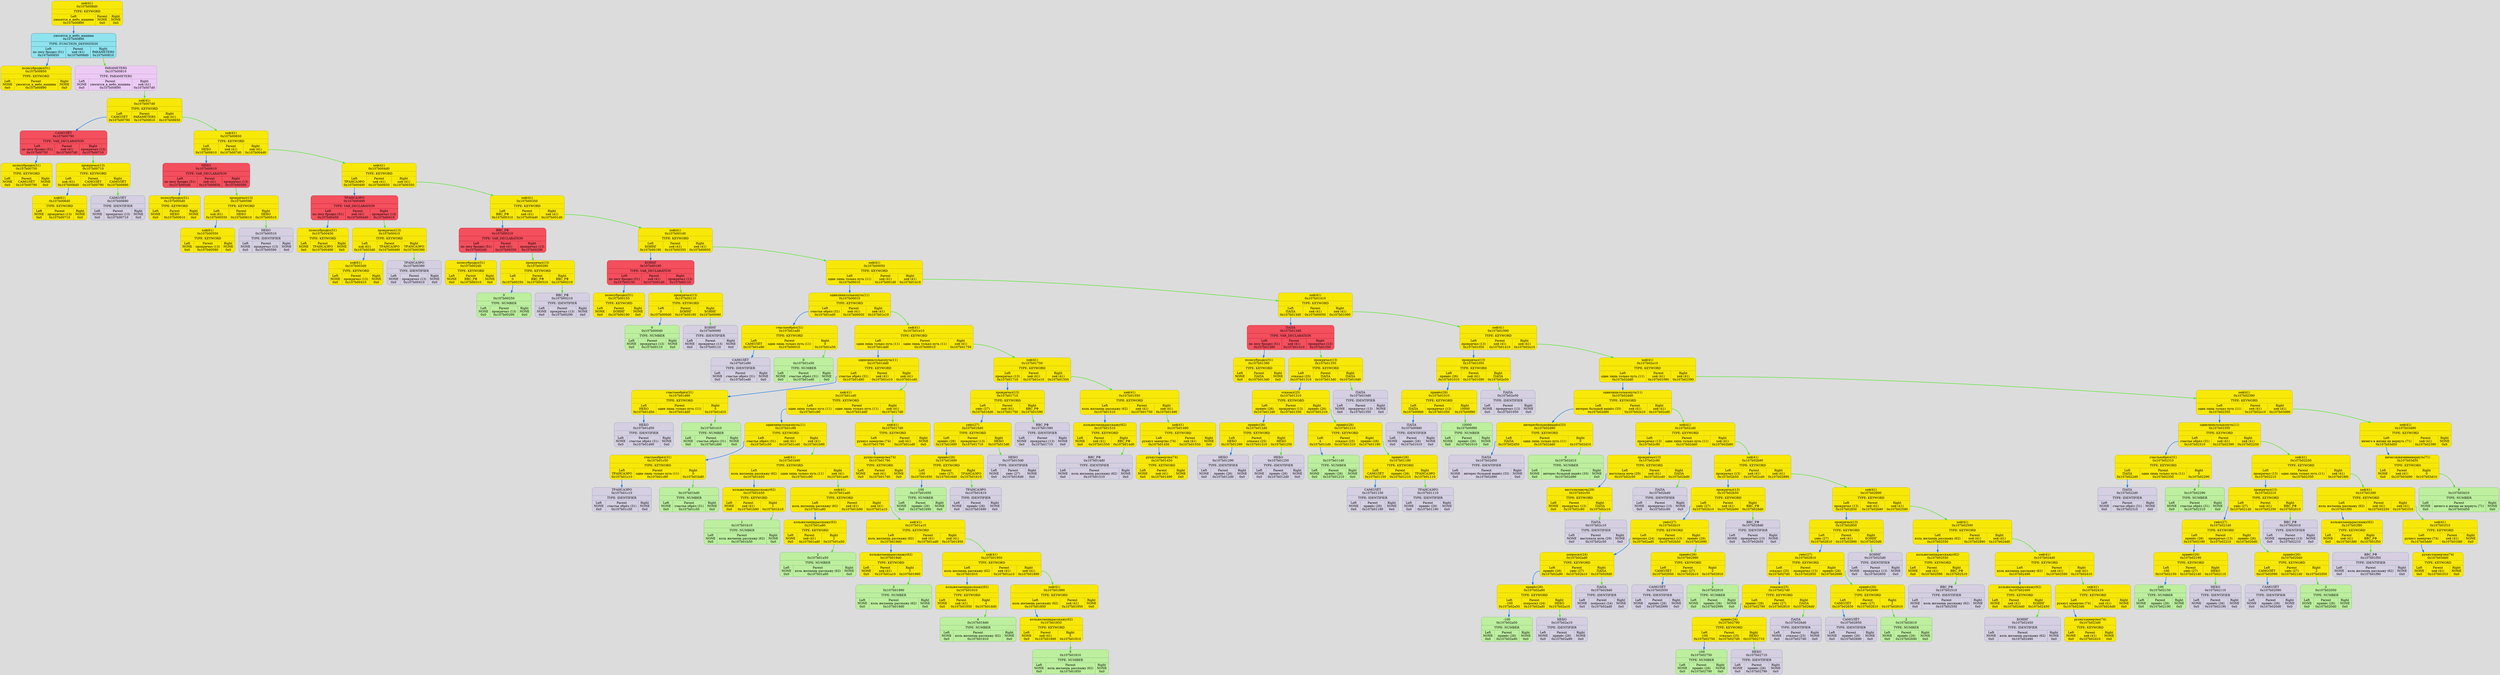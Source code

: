 digraph {
	fontname = "UbuntuMono";
	bgcolor = "#DCDCDC";

	node0x107b008d0 [ shape = Mrecord; style = filled; fillcolor = "#F8E807"; color = "#B6AA05"; fontcolor = "#000000"; label = " { хей (41)\n0x107b008d0 | TYPE: KEYWORD| { <left> Left\nуносится_в_небо_машина\n0x107b00890 | Parent\nNONE\n0x0 | <right> Right\nNONE\n0x0 } } "; ];
	node0x107b008d0:<left> -> node0x107b00890 [ style = "bold"; color = "#187AE8"; label = ""; ];
	node0x107b00890 [ shape = Mrecord; style = filled; fillcolor = "#8EE3EF"; color = "#37718E"; fontcolor = "#000000"; label = " { уносится_в_небо_машина\n0x107b00890 | TYPE: FUNCTION_DEFINITION| { <left> Left\nпо лесу бродил (51)\n0x107b00850 | Parent\nхей (41)\n0x107b008d0 | <right> Right\nPARAMETERS\n0x107b00810 } } "; ];
	node0x107b00890:<left> -> node0x107b00850 [ style = "bold"; color = "#187AE8"; label = ""; ];
	node0x107b00850 [ shape = Mrecord; style = filled; fillcolor = "#F8E807"; color = "#B6AA05"; fontcolor = "#000000"; label = " { по лесу бродил (51)\n0x107b00850 | TYPE: KEYWORD| { <left> Left\nNONE\n0x0 | Parent\nуносится_в_небо_машина\n0x107b00890 | <right> Right\nNONE\n0x0 } } "; ];
	node0x107b00810 [ shape = Mrecord; style = filled; fillcolor = "#EBCBF4"; color = "#C986C3"; fontcolor = "#000000"; label = " { PARAMETERS\n0x107b00810 | TYPE: PARAMETERS| { <left> Left\nNONE\n0x0 | Parent\nуносится_в_небо_машина\n0x107b00890 | <right> Right\nхей (41)\n0x107b007d0 } } "; ];
	node0x107b007d0 [ shape = Mrecord; style = filled; fillcolor = "#F8E807"; color = "#B6AA05"; fontcolor = "#000000"; label = " { хей (41)\n0x107b007d0 | TYPE: KEYWORD| { <left> Left\nСАМОЛЁТ\n0x107b00790 | Parent\nPARAMETERS\n0x107b00810 | <right> Right\nхей (41)\n0x107b00650 } } "; ];
	node0x107b007d0:<left> -> node0x107b00790 [ style = "bold"; color = "#187AE8"; label = ""; ];
	node0x107b00790 [ shape = Mrecord; style = filled; fillcolor = "#F34F5D"; color = "#BD132F"; fontcolor = "#000000"; label = " { САМОЛЁТ\n0x107b00790 | TYPE: VAR_DECLARATION| { <left> Left\nпо лесу бродил (51)\n0x107b00750 | Parent\nхей (41)\n0x107b007d0 | <right> Right\nпрокричал (13)\n0x107b00710 } } "; ];
	node0x107b00790:<left> -> node0x107b00750 [ style = "bold"; color = "#187AE8"; label = ""; ];
	node0x107b00750 [ shape = Mrecord; style = filled; fillcolor = "#F8E807"; color = "#B6AA05"; fontcolor = "#000000"; label = " { по лесу бродил (51)\n0x107b00750 | TYPE: KEYWORD| { <left> Left\nNONE\n0x0 | Parent\nСАМОЛЁТ\n0x107b00790 | <right> Right\nNONE\n0x0 } } "; ];
	node0x107b00710 [ shape = Mrecord; style = filled; fillcolor = "#F8E807"; color = "#B6AA05"; fontcolor = "#000000"; label = " { прокричал (13)\n0x107b00710 | TYPE: KEYWORD| { <left> Left\nхой (61)\n0x107b006d0 | Parent\nСАМОЛЁТ\n0x107b00790 | <right> Right\nСАМОЛЁТ\n0x107b00690 } } "; ];
	node0x107b00710:<left> -> node0x107b006d0 [ style = "bold"; color = "#187AE8"; label = ""; ];
	node0x107b006d0 [ shape = Mrecord; style = filled; fillcolor = "#F8E807"; color = "#B6AA05"; fontcolor = "#000000"; label = " { хой (61)\n0x107b006d0 | TYPE: KEYWORD| { <left> Left\nNONE\n0x0 | Parent\nпрокричал (13)\n0x107b00710 | <right> Right\nNONE\n0x0 } } "; ];
	node0x107b00690 [ shape = Mrecord; style = filled; fillcolor = "#D5CFE1"; color = "#8797b2"; fontcolor = "#000000"; label = " { САМОЛЁТ\n0x107b00690 | TYPE: IDENTIFIER| { <left> Left\nNONE\n0x0 | Parent\nпрокричал (13)\n0x107b00710 | <right> Right\nNONE\n0x0 } } "; ];
	node0x107b00710:<right> -> node0x107b00690 [ style = "bold"; color = "#48E818"; label = ""; ];
	node0x107b00790:<right> -> node0x107b00710 [ style = "bold"; color = "#48E818"; label = ""; ];
	node0x107b00650 [ shape = Mrecord; style = filled; fillcolor = "#F8E807"; color = "#B6AA05"; fontcolor = "#000000"; label = " { хей (41)\n0x107b00650 | TYPE: KEYWORD| { <left> Left\nНЕБО\n0x107b00610 | Parent\nхей (41)\n0x107b007d0 | <right> Right\nхей (41)\n0x107b004d0 } } "; ];
	node0x107b00650:<left> -> node0x107b00610 [ style = "bold"; color = "#187AE8"; label = ""; ];
	node0x107b00610 [ shape = Mrecord; style = filled; fillcolor = "#F34F5D"; color = "#BD132F"; fontcolor = "#000000"; label = " { НЕБО\n0x107b00610 | TYPE: VAR_DECLARATION| { <left> Left\nпо лесу бродил (51)\n0x107b005d0 | Parent\nхей (41)\n0x107b00650 | <right> Right\nпрокричал (13)\n0x107b00590 } } "; ];
	node0x107b00610:<left> -> node0x107b005d0 [ style = "bold"; color = "#187AE8"; label = ""; ];
	node0x107b005d0 [ shape = Mrecord; style = filled; fillcolor = "#F8E807"; color = "#B6AA05"; fontcolor = "#000000"; label = " { по лесу бродил (51)\n0x107b005d0 | TYPE: KEYWORD| { <left> Left\nNONE\n0x0 | Parent\nНЕБО\n0x107b00610 | <right> Right\nNONE\n0x0 } } "; ];
	node0x107b00590 [ shape = Mrecord; style = filled; fillcolor = "#F8E807"; color = "#B6AA05"; fontcolor = "#000000"; label = " { прокричал (13)\n0x107b00590 | TYPE: KEYWORD| { <left> Left\nхой (61)\n0x107b00550 | Parent\nНЕБО\n0x107b00610 | <right> Right\nНЕБО\n0x107b00510 } } "; ];
	node0x107b00590:<left> -> node0x107b00550 [ style = "bold"; color = "#187AE8"; label = ""; ];
	node0x107b00550 [ shape = Mrecord; style = filled; fillcolor = "#F8E807"; color = "#B6AA05"; fontcolor = "#000000"; label = " { хой (61)\n0x107b00550 | TYPE: KEYWORD| { <left> Left\nNONE\n0x0 | Parent\nпрокричал (13)\n0x107b00590 | <right> Right\nNONE\n0x0 } } "; ];
	node0x107b00510 [ shape = Mrecord; style = filled; fillcolor = "#D5CFE1"; color = "#8797b2"; fontcolor = "#000000"; label = " { НЕБО\n0x107b00510 | TYPE: IDENTIFIER| { <left> Left\nNONE\n0x0 | Parent\nпрокричал (13)\n0x107b00590 | <right> Right\nNONE\n0x0 } } "; ];
	node0x107b00590:<right> -> node0x107b00510 [ style = "bold"; color = "#48E818"; label = ""; ];
	node0x107b00610:<right> -> node0x107b00590 [ style = "bold"; color = "#48E818"; label = ""; ];
	node0x107b004d0 [ shape = Mrecord; style = filled; fillcolor = "#F8E807"; color = "#B6AA05"; fontcolor = "#000000"; label = " { хей (41)\n0x107b004d0 | TYPE: KEYWORD| { <left> Left\nТРАНСАЭРО\n0x107b00490 | Parent\nхей (41)\n0x107b00650 | <right> Right\nхей (41)\n0x107b00350 } } "; ];
	node0x107b004d0:<left> -> node0x107b00490 [ style = "bold"; color = "#187AE8"; label = ""; ];
	node0x107b00490 [ shape = Mrecord; style = filled; fillcolor = "#F34F5D"; color = "#BD132F"; fontcolor = "#000000"; label = " { ТРАНСАЭРО\n0x107b00490 | TYPE: VAR_DECLARATION| { <left> Left\nпо лесу бродил (51)\n0x107b00450 | Parent\nхей (41)\n0x107b004d0 | <right> Right\nпрокричал (13)\n0x107b00410 } } "; ];
	node0x107b00490:<left> -> node0x107b00450 [ style = "bold"; color = "#187AE8"; label = ""; ];
	node0x107b00450 [ shape = Mrecord; style = filled; fillcolor = "#F8E807"; color = "#B6AA05"; fontcolor = "#000000"; label = " { по лесу бродил (51)\n0x107b00450 | TYPE: KEYWORD| { <left> Left\nNONE\n0x0 | Parent\nТРАНСАЭРО\n0x107b00490 | <right> Right\nNONE\n0x0 } } "; ];
	node0x107b00410 [ shape = Mrecord; style = filled; fillcolor = "#F8E807"; color = "#B6AA05"; fontcolor = "#000000"; label = " { прокричал (13)\n0x107b00410 | TYPE: KEYWORD| { <left> Left\nхой (61)\n0x107b003d0 | Parent\nТРАНСАЭРО\n0x107b00490 | <right> Right\nТРАНСАЭРО\n0x107b00390 } } "; ];
	node0x107b00410:<left> -> node0x107b003d0 [ style = "bold"; color = "#187AE8"; label = ""; ];
	node0x107b003d0 [ shape = Mrecord; style = filled; fillcolor = "#F8E807"; color = "#B6AA05"; fontcolor = "#000000"; label = " { хой (61)\n0x107b003d0 | TYPE: KEYWORD| { <left> Left\nNONE\n0x0 | Parent\nпрокричал (13)\n0x107b00410 | <right> Right\nNONE\n0x0 } } "; ];
	node0x107b00390 [ shape = Mrecord; style = filled; fillcolor = "#D5CFE1"; color = "#8797b2"; fontcolor = "#000000"; label = " { ТРАНСАЭРО\n0x107b00390 | TYPE: IDENTIFIER| { <left> Left\nNONE\n0x0 | Parent\nпрокричал (13)\n0x107b00410 | <right> Right\nNONE\n0x0 } } "; ];
	node0x107b00410:<right> -> node0x107b00390 [ style = "bold"; color = "#48E818"; label = ""; ];
	node0x107b00490:<right> -> node0x107b00410 [ style = "bold"; color = "#48E818"; label = ""; ];
	node0x107b00350 [ shape = Mrecord; style = filled; fillcolor = "#F8E807"; color = "#B6AA05"; fontcolor = "#000000"; label = " { хей (41)\n0x107b00350 | TYPE: KEYWORD| { <left> Left\nВВС_РФ\n0x107b00310 | Parent\nхей (41)\n0x107b004d0 | <right> Right\nхей (41)\n0x107b001d0 } } "; ];
	node0x107b00350:<left> -> node0x107b00310 [ style = "bold"; color = "#187AE8"; label = ""; ];
	node0x107b00310 [ shape = Mrecord; style = filled; fillcolor = "#F34F5D"; color = "#BD132F"; fontcolor = "#000000"; label = " { ВВС_РФ\n0x107b00310 | TYPE: VAR_DECLARATION| { <left> Left\nпо лесу бродил (51)\n0x107b002d0 | Parent\nхей (41)\n0x107b00350 | <right> Right\nпрокричал (13)\n0x107b00290 } } "; ];
	node0x107b00310:<left> -> node0x107b002d0 [ style = "bold"; color = "#187AE8"; label = ""; ];
	node0x107b002d0 [ shape = Mrecord; style = filled; fillcolor = "#F8E807"; color = "#B6AA05"; fontcolor = "#000000"; label = " { по лесу бродил (51)\n0x107b002d0 | TYPE: KEYWORD| { <left> Left\nNONE\n0x0 | Parent\nВВС_РФ\n0x107b00310 | <right> Right\nNONE\n0x0 } } "; ];
	node0x107b00290 [ shape = Mrecord; style = filled; fillcolor = "#F8E807"; color = "#B6AA05"; fontcolor = "#000000"; label = " { прокричал (13)\n0x107b00290 | TYPE: KEYWORD| { <left> Left\n0\n0x107b00250 | Parent\nВВС_РФ\n0x107b00310 | <right> Right\nВВС_РФ\n0x107b00210 } } "; ];
	node0x107b00290:<left> -> node0x107b00250 [ style = "bold"; color = "#187AE8"; label = ""; ];
	node0x107b00250 [ shape = Mrecord; style = filled; fillcolor = "#BDEF9E"; color = "#74AF80"; fontcolor = "#000000"; label = " { 0\n0x107b00250 | TYPE: NUMBER| { <left> Left\nNONE\n0x0 | Parent\nпрокричал (13)\n0x107b00290 | <right> Right\nNONE\n0x0 } } "; ];
	node0x107b00210 [ shape = Mrecord; style = filled; fillcolor = "#D5CFE1"; color = "#8797b2"; fontcolor = "#000000"; label = " { ВВС_РФ\n0x107b00210 | TYPE: IDENTIFIER| { <left> Left\nNONE\n0x0 | Parent\nпрокричал (13)\n0x107b00290 | <right> Right\nNONE\n0x0 } } "; ];
	node0x107b00290:<right> -> node0x107b00210 [ style = "bold"; color = "#48E818"; label = ""; ];
	node0x107b00310:<right> -> node0x107b00290 [ style = "bold"; color = "#48E818"; label = ""; ];
	node0x107b001d0 [ shape = Mrecord; style = filled; fillcolor = "#F8E807"; color = "#B6AA05"; fontcolor = "#000000"; label = " { хей (41)\n0x107b001d0 | TYPE: KEYWORD| { <left> Left\nБОИНГ\n0x107b00190 | Parent\nхей (41)\n0x107b00350 | <right> Right\nхей (41)\n0x107b00050 } } "; ];
	node0x107b001d0:<left> -> node0x107b00190 [ style = "bold"; color = "#187AE8"; label = ""; ];
	node0x107b00190 [ shape = Mrecord; style = filled; fillcolor = "#F34F5D"; color = "#BD132F"; fontcolor = "#000000"; label = " { БОИНГ\n0x107b00190 | TYPE: VAR_DECLARATION| { <left> Left\nпо лесу бродил (51)\n0x107b00150 | Parent\nхей (41)\n0x107b001d0 | <right> Right\nпрокричал (13)\n0x107b00110 } } "; ];
	node0x107b00190:<left> -> node0x107b00150 [ style = "bold"; color = "#187AE8"; label = ""; ];
	node0x107b00150 [ shape = Mrecord; style = filled; fillcolor = "#F8E807"; color = "#B6AA05"; fontcolor = "#000000"; label = " { по лесу бродил (51)\n0x107b00150 | TYPE: KEYWORD| { <left> Left\nNONE\n0x0 | Parent\nБОИНГ\n0x107b00190 | <right> Right\nNONE\n0x0 } } "; ];
	node0x107b00110 [ shape = Mrecord; style = filled; fillcolor = "#F8E807"; color = "#B6AA05"; fontcolor = "#000000"; label = " { прокричал (13)\n0x107b00110 | TYPE: KEYWORD| { <left> Left\n0\n0x107b000d0 | Parent\nБОИНГ\n0x107b00190 | <right> Right\nБОИНГ\n0x107b00090 } } "; ];
	node0x107b00110:<left> -> node0x107b000d0 [ style = "bold"; color = "#187AE8"; label = ""; ];
	node0x107b000d0 [ shape = Mrecord; style = filled; fillcolor = "#BDEF9E"; color = "#74AF80"; fontcolor = "#000000"; label = " { 0\n0x107b000d0 | TYPE: NUMBER| { <left> Left\nNONE\n0x0 | Parent\nпрокричал (13)\n0x107b00110 | <right> Right\nNONE\n0x0 } } "; ];
	node0x107b00090 [ shape = Mrecord; style = filled; fillcolor = "#D5CFE1"; color = "#8797b2"; fontcolor = "#000000"; label = " { БОИНГ\n0x107b00090 | TYPE: IDENTIFIER| { <left> Left\nNONE\n0x0 | Parent\nпрокричал (13)\n0x107b00110 | <right> Right\nNONE\n0x0 } } "; ];
	node0x107b00110:<right> -> node0x107b00090 [ style = "bold"; color = "#48E818"; label = ""; ];
	node0x107b00190:<right> -> node0x107b00110 [ style = "bold"; color = "#48E818"; label = ""; ];
	node0x107b00050 [ shape = Mrecord; style = filled; fillcolor = "#F8E807"; color = "#B6AA05"; fontcolor = "#000000"; label = " { хей (41)\n0x107b00050 | TYPE: KEYWORD| { <left> Left\nодин лишь только путь (11)\n0x107b00010 | Parent\nхей (41)\n0x107b001d0 | <right> Right\nхей (41)\n0x107b01410 } } "; ];
	node0x107b00050:<left> -> node0x107b00010 [ style = "bold"; color = "#187AE8"; label = ""; ];
	node0x107b00010 [ shape = Mrecord; style = filled; fillcolor = "#F8E807"; color = "#B6AA05"; fontcolor = "#000000"; label = " { один лишь только путь (11)\n0x107b00010 | TYPE: KEYWORD| { <left> Left\nсчастье обрёл (31)\n0x107b01ed0 | Parent\nхей (41)\n0x107b00050 | <right> Right\nхей (41)\n0x107b01e10 } } "; ];
	node0x107b00010:<left> -> node0x107b01ed0 [ style = "bold"; color = "#187AE8"; label = ""; ];
	node0x107b01ed0 [ shape = Mrecord; style = filled; fillcolor = "#F8E807"; color = "#B6AA05"; fontcolor = "#000000"; label = " { счастье обрёл (31)\n0x107b01ed0 | TYPE: KEYWORD| { <left> Left\nСАМОЛЁТ\n0x107b01e90 | Parent\nодин лишь только путь (11)\n0x107b00010 | <right> Right\n0\n0x107b01e50 } } "; ];
	node0x107b01ed0:<left> -> node0x107b01e90 [ style = "bold"; color = "#187AE8"; label = ""; ];
	node0x107b01e90 [ shape = Mrecord; style = filled; fillcolor = "#D5CFE1"; color = "#8797b2"; fontcolor = "#000000"; label = " { САМОЛЁТ\n0x107b01e90 | TYPE: IDENTIFIER| { <left> Left\nNONE\n0x0 | Parent\nсчастье обрёл (31)\n0x107b01ed0 | <right> Right\nNONE\n0x0 } } "; ];
	node0x107b01e50 [ shape = Mrecord; style = filled; fillcolor = "#BDEF9E"; color = "#74AF80"; fontcolor = "#000000"; label = " { 0\n0x107b01e50 | TYPE: NUMBER| { <left> Left\nNONE\n0x0 | Parent\nсчастье обрёл (31)\n0x107b01ed0 | <right> Right\nNONE\n0x0 } } "; ];
	node0x107b01ed0:<right> -> node0x107b01e50 [ style = "bold"; color = "#48E818"; label = ""; ];
	node0x107b01e10 [ shape = Mrecord; style = filled; fillcolor = "#F8E807"; color = "#B6AA05"; fontcolor = "#000000"; label = " { хей (41)\n0x107b01e10 | TYPE: KEYWORD| { <left> Left\nодин лишь только путь (11)\n0x107b01dd0 | Parent\nодин лишь только путь (11)\n0x107b00010 | <right> Right\nхей (41)\n0x107b01750 } } "; ];
	node0x107b01e10:<left> -> node0x107b01dd0 [ style = "bold"; color = "#187AE8"; label = ""; ];
	node0x107b01dd0 [ shape = Mrecord; style = filled; fillcolor = "#F8E807"; color = "#B6AA05"; fontcolor = "#000000"; label = " { один лишь только путь (11)\n0x107b01dd0 | TYPE: KEYWORD| { <left> Left\nсчастье обрёл (31)\n0x107b01d90 | Parent\nхей (41)\n0x107b01e10 | <right> Right\nхей (41)\n0x107b01cd0 } } "; ];
	node0x107b01dd0:<left> -> node0x107b01d90 [ style = "bold"; color = "#187AE8"; label = ""; ];
	node0x107b01d90 [ shape = Mrecord; style = filled; fillcolor = "#F8E807"; color = "#B6AA05"; fontcolor = "#000000"; label = " { счастье обрёл (31)\n0x107b01d90 | TYPE: KEYWORD| { <left> Left\nНЕБО\n0x107b01d50 | Parent\nодин лишь только путь (11)\n0x107b01dd0 | <right> Right\n0\n0x107b01d10 } } "; ];
	node0x107b01d90:<left> -> node0x107b01d50 [ style = "bold"; color = "#187AE8"; label = ""; ];
	node0x107b01d50 [ shape = Mrecord; style = filled; fillcolor = "#D5CFE1"; color = "#8797b2"; fontcolor = "#000000"; label = " { НЕБО\n0x107b01d50 | TYPE: IDENTIFIER| { <left> Left\nNONE\n0x0 | Parent\nсчастье обрёл (31)\n0x107b01d90 | <right> Right\nNONE\n0x0 } } "; ];
	node0x107b01d10 [ shape = Mrecord; style = filled; fillcolor = "#BDEF9E"; color = "#74AF80"; fontcolor = "#000000"; label = " { 0\n0x107b01d10 | TYPE: NUMBER| { <left> Left\nNONE\n0x0 | Parent\nсчастье обрёл (31)\n0x107b01d90 | <right> Right\nNONE\n0x0 } } "; ];
	node0x107b01d90:<right> -> node0x107b01d10 [ style = "bold"; color = "#48E818"; label = ""; ];
	node0x107b01cd0 [ shape = Mrecord; style = filled; fillcolor = "#F8E807"; color = "#B6AA05"; fontcolor = "#000000"; label = " { хей (41)\n0x107b01cd0 | TYPE: KEYWORD| { <left> Left\nодин лишь только путь (11)\n0x107b01c90 | Parent\nодин лишь только путь (11)\n0x107b01dd0 | <right> Right\nхей (41)\n0x107b017d0 } } "; ];
	node0x107b01cd0:<left> -> node0x107b01c90 [ style = "bold"; color = "#187AE8"; label = ""; ];
	node0x107b01c90 [ shape = Mrecord; style = filled; fillcolor = "#F8E807"; color = "#B6AA05"; fontcolor = "#000000"; label = " { один лишь только путь (11)\n0x107b01c90 | TYPE: KEYWORD| { <left> Left\nсчастье обрёл (31)\n0x107b01c50 | Parent\nхей (41)\n0x107b01cd0 | <right> Right\nхей (41)\n0x107b01b90 } } "; ];
	node0x107b01c90:<left> -> node0x107b01c50 [ style = "bold"; color = "#187AE8"; label = ""; ];
	node0x107b01c50 [ shape = Mrecord; style = filled; fillcolor = "#F8E807"; color = "#B6AA05"; fontcolor = "#000000"; label = " { счастье обрёл (31)\n0x107b01c50 | TYPE: KEYWORD| { <left> Left\nТРАНСАЭРО\n0x107b01c10 | Parent\nодин лишь только путь (11)\n0x107b01c90 | <right> Right\n0\n0x107b01bd0 } } "; ];
	node0x107b01c50:<left> -> node0x107b01c10 [ style = "bold"; color = "#187AE8"; label = ""; ];
	node0x107b01c10 [ shape = Mrecord; style = filled; fillcolor = "#D5CFE1"; color = "#8797b2"; fontcolor = "#000000"; label = " { ТРАНСАЭРО\n0x107b01c10 | TYPE: IDENTIFIER| { <left> Left\nNONE\n0x0 | Parent\nсчастье обрёл (31)\n0x107b01c50 | <right> Right\nNONE\n0x0 } } "; ];
	node0x107b01bd0 [ shape = Mrecord; style = filled; fillcolor = "#BDEF9E"; color = "#74AF80"; fontcolor = "#000000"; label = " { 0\n0x107b01bd0 | TYPE: NUMBER| { <left> Left\nNONE\n0x0 | Parent\nсчастье обрёл (31)\n0x107b01c50 | <right> Right\nNONE\n0x0 } } "; ];
	node0x107b01c50:<right> -> node0x107b01bd0 [ style = "bold"; color = "#48E818"; label = ""; ];
	node0x107b01b90 [ shape = Mrecord; style = filled; fillcolor = "#F8E807"; color = "#B6AA05"; fontcolor = "#000000"; label = " { хей (41)\n0x107b01b90 | TYPE: KEYWORD| { <left> Left\nколь желаешь расскажу (62)\n0x107b01b50 | Parent\nодин лишь только путь (11)\n0x107b01c90 | <right> Right\nхей (41)\n0x107b01ad0 } } "; ];
	node0x107b01b90:<left> -> node0x107b01b50 [ style = "bold"; color = "#187AE8"; label = ""; ];
	node0x107b01b50 [ shape = Mrecord; style = filled; fillcolor = "#F8E807"; color = "#B6AA05"; fontcolor = "#000000"; label = " { коль желаешь расскажу (62)\n0x107b01b50 | TYPE: KEYWORD| { <left> Left\nNONE\n0x0 | Parent\nхей (41)\n0x107b01b90 | <right> Right\n1\n0x107b01b10 } } "; ];
	node0x107b01b10 [ shape = Mrecord; style = filled; fillcolor = "#BDEF9E"; color = "#74AF80"; fontcolor = "#000000"; label = " { 1\n0x107b01b10 | TYPE: NUMBER| { <left> Left\nNONE\n0x0 | Parent\nколь желаешь расскажу (62)\n0x107b01b50 | <right> Right\nNONE\n0x0 } } "; ];
	node0x107b01b50:<right> -> node0x107b01b10 [ style = "bold"; color = "#48E818"; label = ""; ];
	node0x107b01ad0 [ shape = Mrecord; style = filled; fillcolor = "#F8E807"; color = "#B6AA05"; fontcolor = "#000000"; label = " { хей (41)\n0x107b01ad0 | TYPE: KEYWORD| { <left> Left\nколь желаешь расскажу (62)\n0x107b01a90 | Parent\nхей (41)\n0x107b01b90 | <right> Right\nхей (41)\n0x107b01a10 } } "; ];
	node0x107b01ad0:<left> -> node0x107b01a90 [ style = "bold"; color = "#187AE8"; label = ""; ];
	node0x107b01a90 [ shape = Mrecord; style = filled; fillcolor = "#F8E807"; color = "#B6AA05"; fontcolor = "#000000"; label = " { коль желаешь расскажу (62)\n0x107b01a90 | TYPE: KEYWORD| { <left> Left\nNONE\n0x0 | Parent\nхей (41)\n0x107b01ad0 | <right> Right\n2\n0x107b01a50 } } "; ];
	node0x107b01a50 [ shape = Mrecord; style = filled; fillcolor = "#BDEF9E"; color = "#74AF80"; fontcolor = "#000000"; label = " { 2\n0x107b01a50 | TYPE: NUMBER| { <left> Left\nNONE\n0x0 | Parent\nколь желаешь расскажу (62)\n0x107b01a90 | <right> Right\nNONE\n0x0 } } "; ];
	node0x107b01a90:<right> -> node0x107b01a50 [ style = "bold"; color = "#48E818"; label = ""; ];
	node0x107b01a10 [ shape = Mrecord; style = filled; fillcolor = "#F8E807"; color = "#B6AA05"; fontcolor = "#000000"; label = " { хей (41)\n0x107b01a10 | TYPE: KEYWORD| { <left> Left\nколь желаешь расскажу (62)\n0x107b019d0 | Parent\nхей (41)\n0x107b01ad0 | <right> Right\nхей (41)\n0x107b01950 } } "; ];
	node0x107b01a10:<left> -> node0x107b019d0 [ style = "bold"; color = "#187AE8"; label = ""; ];
	node0x107b019d0 [ shape = Mrecord; style = filled; fillcolor = "#F8E807"; color = "#B6AA05"; fontcolor = "#000000"; label = " { коль желаешь расскажу (62)\n0x107b019d0 | TYPE: KEYWORD| { <left> Left\nNONE\n0x0 | Parent\nхей (41)\n0x107b01a10 | <right> Right\n3\n0x107b01990 } } "; ];
	node0x107b01990 [ shape = Mrecord; style = filled; fillcolor = "#BDEF9E"; color = "#74AF80"; fontcolor = "#000000"; label = " { 3\n0x107b01990 | TYPE: NUMBER| { <left> Left\nNONE\n0x0 | Parent\nколь желаешь расскажу (62)\n0x107b019d0 | <right> Right\nNONE\n0x0 } } "; ];
	node0x107b019d0:<right> -> node0x107b01990 [ style = "bold"; color = "#48E818"; label = ""; ];
	node0x107b01950 [ shape = Mrecord; style = filled; fillcolor = "#F8E807"; color = "#B6AA05"; fontcolor = "#000000"; label = " { хей (41)\n0x107b01950 | TYPE: KEYWORD| { <left> Left\nколь желаешь расскажу (62)\n0x107b01910 | Parent\nхей (41)\n0x107b01a10 | <right> Right\nхей (41)\n0x107b01890 } } "; ];
	node0x107b01950:<left> -> node0x107b01910 [ style = "bold"; color = "#187AE8"; label = ""; ];
	node0x107b01910 [ shape = Mrecord; style = filled; fillcolor = "#F8E807"; color = "#B6AA05"; fontcolor = "#000000"; label = " { коль желаешь расскажу (62)\n0x107b01910 | TYPE: KEYWORD| { <left> Left\nNONE\n0x0 | Parent\nхей (41)\n0x107b01950 | <right> Right\n4\n0x107b018d0 } } "; ];
	node0x107b018d0 [ shape = Mrecord; style = filled; fillcolor = "#BDEF9E"; color = "#74AF80"; fontcolor = "#000000"; label = " { 4\n0x107b018d0 | TYPE: NUMBER| { <left> Left\nNONE\n0x0 | Parent\nколь желаешь расскажу (62)\n0x107b01910 | <right> Right\nNONE\n0x0 } } "; ];
	node0x107b01910:<right> -> node0x107b018d0 [ style = "bold"; color = "#48E818"; label = ""; ];
	node0x107b01890 [ shape = Mrecord; style = filled; fillcolor = "#F8E807"; color = "#B6AA05"; fontcolor = "#000000"; label = " { хей (41)\n0x107b01890 | TYPE: KEYWORD| { <left> Left\nколь желаешь расскажу (62)\n0x107b01850 | Parent\nхей (41)\n0x107b01950 | <right> Right\nNONE\n0x0 } } "; ];
	node0x107b01890:<left> -> node0x107b01850 [ style = "bold"; color = "#187AE8"; label = ""; ];
	node0x107b01850 [ shape = Mrecord; style = filled; fillcolor = "#F8E807"; color = "#B6AA05"; fontcolor = "#000000"; label = " { коль желаешь расскажу (62)\n0x107b01850 | TYPE: KEYWORD| { <left> Left\nNONE\n0x0 | Parent\nхей (41)\n0x107b01890 | <right> Right\n5\n0x107b01810 } } "; ];
	node0x107b01810 [ shape = Mrecord; style = filled; fillcolor = "#BDEF9E"; color = "#74AF80"; fontcolor = "#000000"; label = " { 5\n0x107b01810 | TYPE: NUMBER| { <left> Left\nNONE\n0x0 | Parent\nколь желаешь расскажу (62)\n0x107b01850 | <right> Right\nNONE\n0x0 } } "; ];
	node0x107b01850:<right> -> node0x107b01810 [ style = "bold"; color = "#48E818"; label = ""; ];
	node0x107b01950:<right> -> node0x107b01890 [ style = "bold"; color = "#48E818"; label = ""; ];
	node0x107b01a10:<right> -> node0x107b01950 [ style = "bold"; color = "#48E818"; label = ""; ];
	node0x107b01ad0:<right> -> node0x107b01a10 [ style = "bold"; color = "#48E818"; label = ""; ];
	node0x107b01b90:<right> -> node0x107b01ad0 [ style = "bold"; color = "#48E818"; label = ""; ];
	node0x107b01c90:<right> -> node0x107b01b90 [ style = "bold"; color = "#48E818"; label = ""; ];
	node0x107b017d0 [ shape = Mrecord; style = filled; fillcolor = "#F8E807"; color = "#B6AA05"; fontcolor = "#000000"; label = " { хей (41)\n0x107b017d0 | TYPE: KEYWORD| { <left> Left\nрухнул замертво (74)\n0x107b01790 | Parent\nхей (41)\n0x107b01cd0 | <right> Right\nNONE\n0x0 } } "; ];
	node0x107b017d0:<left> -> node0x107b01790 [ style = "bold"; color = "#187AE8"; label = ""; ];
	node0x107b01790 [ shape = Mrecord; style = filled; fillcolor = "#F8E807"; color = "#B6AA05"; fontcolor = "#000000"; label = " { рухнул замертво (74)\n0x107b01790 | TYPE: KEYWORD| { <left> Left\nNONE\n0x0 | Parent\nхей (41)\n0x107b017d0 | <right> Right\nNONE\n0x0 } } "; ];
	node0x107b01cd0:<right> -> node0x107b017d0 [ style = "bold"; color = "#48E818"; label = ""; ];
	node0x107b01dd0:<right> -> node0x107b01cd0 [ style = "bold"; color = "#48E818"; label = ""; ];
	node0x107b01750 [ shape = Mrecord; style = filled; fillcolor = "#F8E807"; color = "#B6AA05"; fontcolor = "#000000"; label = " { хей (41)\n0x107b01750 | TYPE: KEYWORD| { <left> Left\nпрокричал (13)\n0x107b01710 | Parent\nхей (41)\n0x107b01e10 | <right> Right\nхей (41)\n0x107b01550 } } "; ];
	node0x107b01750:<left> -> node0x107b01710 [ style = "bold"; color = "#187AE8"; label = ""; ];
	node0x107b01710 [ shape = Mrecord; style = filled; fillcolor = "#F8E807"; color = "#B6AA05"; fontcolor = "#000000"; label = " { прокричал (13)\n0x107b01710 | TYPE: KEYWORD| { <left> Left\nунёс (27)\n0x107b016d0 | Parent\nхей (41)\n0x107b01750 | <right> Right\nВВС_РФ\n0x107b01590 } } "; ];
	node0x107b01710:<left> -> node0x107b016d0 [ style = "bold"; color = "#187AE8"; label = ""; ];
	node0x107b016d0 [ shape = Mrecord; style = filled; fillcolor = "#F8E807"; color = "#B6AA05"; fontcolor = "#000000"; label = " { унёс (27)\n0x107b016d0 | TYPE: KEYWORD| { <left> Left\nпринёс (26)\n0x107b01690 | Parent\nпрокричал (13)\n0x107b01710 | <right> Right\nНЕБО\n0x107b015d0 } } "; ];
	node0x107b016d0:<left> -> node0x107b01690 [ style = "bold"; color = "#187AE8"; label = ""; ];
	node0x107b01690 [ shape = Mrecord; style = filled; fillcolor = "#F8E807"; color = "#B6AA05"; fontcolor = "#000000"; label = " { принёс (26)\n0x107b01690 | TYPE: KEYWORD| { <left> Left\n-100\n0x107b01650 | Parent\nунёс (27)\n0x107b016d0 | <right> Right\nТРАНСАЭРО\n0x107b01610 } } "; ];
	node0x107b01690:<left> -> node0x107b01650 [ style = "bold"; color = "#187AE8"; label = ""; ];
	node0x107b01650 [ shape = Mrecord; style = filled; fillcolor = "#BDEF9E"; color = "#74AF80"; fontcolor = "#000000"; label = " { -100\n0x107b01650 | TYPE: NUMBER| { <left> Left\nNONE\n0x0 | Parent\nпринёс (26)\n0x107b01690 | <right> Right\nNONE\n0x0 } } "; ];
	node0x107b01610 [ shape = Mrecord; style = filled; fillcolor = "#D5CFE1"; color = "#8797b2"; fontcolor = "#000000"; label = " { ТРАНСАЭРО\n0x107b01610 | TYPE: IDENTIFIER| { <left> Left\nNONE\n0x0 | Parent\nпринёс (26)\n0x107b01690 | <right> Right\nNONE\n0x0 } } "; ];
	node0x107b01690:<right> -> node0x107b01610 [ style = "bold"; color = "#48E818"; label = ""; ];
	node0x107b015d0 [ shape = Mrecord; style = filled; fillcolor = "#D5CFE1"; color = "#8797b2"; fontcolor = "#000000"; label = " { НЕБО\n0x107b015d0 | TYPE: IDENTIFIER| { <left> Left\nNONE\n0x0 | Parent\nунёс (27)\n0x107b016d0 | <right> Right\nNONE\n0x0 } } "; ];
	node0x107b016d0:<right> -> node0x107b015d0 [ style = "bold"; color = "#48E818"; label = ""; ];
	node0x107b01590 [ shape = Mrecord; style = filled; fillcolor = "#D5CFE1"; color = "#8797b2"; fontcolor = "#000000"; label = " { ВВС_РФ\n0x107b01590 | TYPE: IDENTIFIER| { <left> Left\nNONE\n0x0 | Parent\nпрокричал (13)\n0x107b01710 | <right> Right\nNONE\n0x0 } } "; ];
	node0x107b01710:<right> -> node0x107b01590 [ style = "bold"; color = "#48E818"; label = ""; ];
	node0x107b01550 [ shape = Mrecord; style = filled; fillcolor = "#F8E807"; color = "#B6AA05"; fontcolor = "#000000"; label = " { хей (41)\n0x107b01550 | TYPE: KEYWORD| { <left> Left\nколь желаешь расскажу (62)\n0x107b01510 | Parent\nхей (41)\n0x107b01750 | <right> Right\nхей (41)\n0x107b01490 } } "; ];
	node0x107b01550:<left> -> node0x107b01510 [ style = "bold"; color = "#187AE8"; label = ""; ];
	node0x107b01510 [ shape = Mrecord; style = filled; fillcolor = "#F8E807"; color = "#B6AA05"; fontcolor = "#000000"; label = " { коль желаешь расскажу (62)\n0x107b01510 | TYPE: KEYWORD| { <left> Left\nNONE\n0x0 | Parent\nхей (41)\n0x107b01550 | <right> Right\nВВС_РФ\n0x107b014d0 } } "; ];
	node0x107b014d0 [ shape = Mrecord; style = filled; fillcolor = "#D5CFE1"; color = "#8797b2"; fontcolor = "#000000"; label = " { ВВС_РФ\n0x107b014d0 | TYPE: IDENTIFIER| { <left> Left\nNONE\n0x0 | Parent\nколь желаешь расскажу (62)\n0x107b01510 | <right> Right\nNONE\n0x0 } } "; ];
	node0x107b01510:<right> -> node0x107b014d0 [ style = "bold"; color = "#48E818"; label = ""; ];
	node0x107b01490 [ shape = Mrecord; style = filled; fillcolor = "#F8E807"; color = "#B6AA05"; fontcolor = "#000000"; label = " { хей (41)\n0x107b01490 | TYPE: KEYWORD| { <left> Left\nрухнул замертво (74)\n0x107b01450 | Parent\nхей (41)\n0x107b01550 | <right> Right\nNONE\n0x0 } } "; ];
	node0x107b01490:<left> -> node0x107b01450 [ style = "bold"; color = "#187AE8"; label = ""; ];
	node0x107b01450 [ shape = Mrecord; style = filled; fillcolor = "#F8E807"; color = "#B6AA05"; fontcolor = "#000000"; label = " { рухнул замертво (74)\n0x107b01450 | TYPE: KEYWORD| { <left> Left\nNONE\n0x0 | Parent\nхей (41)\n0x107b01490 | <right> Right\nNONE\n0x0 } } "; ];
	node0x107b01550:<right> -> node0x107b01490 [ style = "bold"; color = "#48E818"; label = ""; ];
	node0x107b01750:<right> -> node0x107b01550 [ style = "bold"; color = "#48E818"; label = ""; ];
	node0x107b01e10:<right> -> node0x107b01750 [ style = "bold"; color = "#48E818"; label = ""; ];
	node0x107b00010:<right> -> node0x107b01e10 [ style = "bold"; color = "#48E818"; label = ""; ];
	node0x107b01410 [ shape = Mrecord; style = filled; fillcolor = "#F8E807"; color = "#B6AA05"; fontcolor = "#000000"; label = " { хей (41)\n0x107b01410 | TYPE: KEYWORD| { <left> Left\nПАПА\n0x107b013d0 | Parent\nхей (41)\n0x107b00050 | <right> Right\nхей (41)\n0x107b01090 } } "; ];
	node0x107b01410:<left> -> node0x107b013d0 [ style = "bold"; color = "#187AE8"; label = ""; ];
	node0x107b013d0 [ shape = Mrecord; style = filled; fillcolor = "#F34F5D"; color = "#BD132F"; fontcolor = "#000000"; label = " { ПАПА\n0x107b013d0 | TYPE: VAR_DECLARATION| { <left> Left\nпо лесу бродил (51)\n0x107b01390 | Parent\nхей (41)\n0x107b01410 | <right> Right\nпрокричал (13)\n0x107b01350 } } "; ];
	node0x107b013d0:<left> -> node0x107b01390 [ style = "bold"; color = "#187AE8"; label = ""; ];
	node0x107b01390 [ shape = Mrecord; style = filled; fillcolor = "#F8E807"; color = "#B6AA05"; fontcolor = "#000000"; label = " { по лесу бродил (51)\n0x107b01390 | TYPE: KEYWORD| { <left> Left\nNONE\n0x0 | Parent\nПАПА\n0x107b013d0 | <right> Right\nNONE\n0x0 } } "; ];
	node0x107b01350 [ shape = Mrecord; style = filled; fillcolor = "#F8E807"; color = "#B6AA05"; fontcolor = "#000000"; label = " { прокричал (13)\n0x107b01350 | TYPE: KEYWORD| { <left> Left\nотказал (25)\n0x107b01310 | Parent\nПАПА\n0x107b013d0 | <right> Right\nПАПА\n0x107b010d0 } } "; ];
	node0x107b01350:<left> -> node0x107b01310 [ style = "bold"; color = "#187AE8"; label = ""; ];
	node0x107b01310 [ shape = Mrecord; style = filled; fillcolor = "#F8E807"; color = "#B6AA05"; fontcolor = "#000000"; label = " { отказал (25)\n0x107b01310 | TYPE: KEYWORD| { <left> Left\nпринёс (26)\n0x107b012d0 | Parent\nпрокричал (13)\n0x107b01350 | <right> Right\nпринёс (26)\n0x107b01210 } } "; ];
	node0x107b01310:<left> -> node0x107b012d0 [ style = "bold"; color = "#187AE8"; label = ""; ];
	node0x107b012d0 [ shape = Mrecord; style = filled; fillcolor = "#F8E807"; color = "#B6AA05"; fontcolor = "#000000"; label = " { принёс (26)\n0x107b012d0 | TYPE: KEYWORD| { <left> Left\nНЕБО\n0x107b01290 | Parent\nотказал (25)\n0x107b01310 | <right> Right\nНЕБО\n0x107b01250 } } "; ];
	node0x107b012d0:<left> -> node0x107b01290 [ style = "bold"; color = "#187AE8"; label = ""; ];
	node0x107b01290 [ shape = Mrecord; style = filled; fillcolor = "#D5CFE1"; color = "#8797b2"; fontcolor = "#000000"; label = " { НЕБО\n0x107b01290 | TYPE: IDENTIFIER| { <left> Left\nNONE\n0x0 | Parent\nпринёс (26)\n0x107b012d0 | <right> Right\nNONE\n0x0 } } "; ];
	node0x107b01250 [ shape = Mrecord; style = filled; fillcolor = "#D5CFE1"; color = "#8797b2"; fontcolor = "#000000"; label = " { НЕБО\n0x107b01250 | TYPE: IDENTIFIER| { <left> Left\nNONE\n0x0 | Parent\nпринёс (26)\n0x107b012d0 | <right> Right\nNONE\n0x0 } } "; ];
	node0x107b012d0:<right> -> node0x107b01250 [ style = "bold"; color = "#48E818"; label = ""; ];
	node0x107b01210 [ shape = Mrecord; style = filled; fillcolor = "#F8E807"; color = "#B6AA05"; fontcolor = "#000000"; label = " { принёс (26)\n0x107b01210 | TYPE: KEYWORD| { <left> Left\n4\n0x107b011d0 | Parent\nотказал (25)\n0x107b01310 | <right> Right\nпринёс (26)\n0x107b01190 } } "; ];
	node0x107b01210:<left> -> node0x107b011d0 [ style = "bold"; color = "#187AE8"; label = ""; ];
	node0x107b011d0 [ shape = Mrecord; style = filled; fillcolor = "#BDEF9E"; color = "#74AF80"; fontcolor = "#000000"; label = " { 4\n0x107b011d0 | TYPE: NUMBER| { <left> Left\nNONE\n0x0 | Parent\nпринёс (26)\n0x107b01210 | <right> Right\nNONE\n0x0 } } "; ];
	node0x107b01190 [ shape = Mrecord; style = filled; fillcolor = "#F8E807"; color = "#B6AA05"; fontcolor = "#000000"; label = " { принёс (26)\n0x107b01190 | TYPE: KEYWORD| { <left> Left\nСАМОЛЁТ\n0x107b01150 | Parent\nпринёс (26)\n0x107b01210 | <right> Right\nТРАНСАЭРО\n0x107b01110 } } "; ];
	node0x107b01190:<left> -> node0x107b01150 [ style = "bold"; color = "#187AE8"; label = ""; ];
	node0x107b01150 [ shape = Mrecord; style = filled; fillcolor = "#D5CFE1"; color = "#8797b2"; fontcolor = "#000000"; label = " { САМОЛЁТ\n0x107b01150 | TYPE: IDENTIFIER| { <left> Left\nNONE\n0x0 | Parent\nпринёс (26)\n0x107b01190 | <right> Right\nNONE\n0x0 } } "; ];
	node0x107b01110 [ shape = Mrecord; style = filled; fillcolor = "#D5CFE1"; color = "#8797b2"; fontcolor = "#000000"; label = " { ТРАНСАЭРО\n0x107b01110 | TYPE: IDENTIFIER| { <left> Left\nNONE\n0x0 | Parent\nпринёс (26)\n0x107b01190 | <right> Right\nNONE\n0x0 } } "; ];
	node0x107b01190:<right> -> node0x107b01110 [ style = "bold"; color = "#48E818"; label = ""; ];
	node0x107b01210:<right> -> node0x107b01190 [ style = "bold"; color = "#48E818"; label = ""; ];
	node0x107b01310:<right> -> node0x107b01210 [ style = "bold"; color = "#48E818"; label = ""; ];
	node0x107b010d0 [ shape = Mrecord; style = filled; fillcolor = "#D5CFE1"; color = "#8797b2"; fontcolor = "#000000"; label = " { ПАПА\n0x107b010d0 | TYPE: IDENTIFIER| { <left> Left\nNONE\n0x0 | Parent\nпрокричал (13)\n0x107b01350 | <right> Right\nNONE\n0x0 } } "; ];
	node0x107b01350:<right> -> node0x107b010d0 [ style = "bold"; color = "#48E818"; label = ""; ];
	node0x107b013d0:<right> -> node0x107b01350 [ style = "bold"; color = "#48E818"; label = ""; ];
	node0x107b01090 [ shape = Mrecord; style = filled; fillcolor = "#F8E807"; color = "#B6AA05"; fontcolor = "#000000"; label = " { хей (41)\n0x107b01090 | TYPE: KEYWORD| { <left> Left\nпрокричал (13)\n0x107b01050 | Parent\nхей (41)\n0x107b01410 | <right> Right\nхей (41)\n0x107b02e10 } } "; ];
	node0x107b01090:<left> -> node0x107b01050 [ style = "bold"; color = "#187AE8"; label = ""; ];
	node0x107b01050 [ shape = Mrecord; style = filled; fillcolor = "#F8E807"; color = "#B6AA05"; fontcolor = "#000000"; label = " { прокричал (13)\n0x107b01050 | TYPE: KEYWORD| { <left> Left\nпринёс (26)\n0x107b01010 | Parent\nхей (41)\n0x107b01090 | <right> Right\nПАПА\n0x107b02e50 } } "; ];
	node0x107b01050:<left> -> node0x107b01010 [ style = "bold"; color = "#187AE8"; label = ""; ];
	node0x107b01010 [ shape = Mrecord; style = filled; fillcolor = "#F8E807"; color = "#B6AA05"; fontcolor = "#000000"; label = " { принёс (26)\n0x107b01010 | TYPE: KEYWORD| { <left> Left\nПАПА\n0x107b00fd0 | Parent\nпрокричал (13)\n0x107b01050 | <right> Right\n10000\n0x107b00f90 } } "; ];
	node0x107b01010:<left> -> node0x107b00fd0 [ style = "bold"; color = "#187AE8"; label = ""; ];
	node0x107b00fd0 [ shape = Mrecord; style = filled; fillcolor = "#D5CFE1"; color = "#8797b2"; fontcolor = "#000000"; label = " { ПАПА\n0x107b00fd0 | TYPE: IDENTIFIER| { <left> Left\nNONE\n0x0 | Parent\nпринёс (26)\n0x107b01010 | <right> Right\nNONE\n0x0 } } "; ];
	node0x107b00f90 [ shape = Mrecord; style = filled; fillcolor = "#BDEF9E"; color = "#74AF80"; fontcolor = "#000000"; label = " { 10000\n0x107b00f90 | TYPE: NUMBER| { <left> Left\nNONE\n0x0 | Parent\nпринёс (26)\n0x107b01010 | <right> Right\nNONE\n0x0 } } "; ];
	node0x107b01010:<right> -> node0x107b00f90 [ style = "bold"; color = "#48E818"; label = ""; ];
	node0x107b02e50 [ shape = Mrecord; style = filled; fillcolor = "#D5CFE1"; color = "#8797b2"; fontcolor = "#000000"; label = " { ПАПА\n0x107b02e50 | TYPE: IDENTIFIER| { <left> Left\nNONE\n0x0 | Parent\nпрокричал (13)\n0x107b01050 | <right> Right\nNONE\n0x0 } } "; ];
	node0x107b01050:<right> -> node0x107b02e50 [ style = "bold"; color = "#48E818"; label = ""; ];
	node0x107b02e10 [ shape = Mrecord; style = filled; fillcolor = "#F8E807"; color = "#B6AA05"; fontcolor = "#000000"; label = " { хей (41)\n0x107b02e10 | TYPE: KEYWORD| { <left> Left\nодин лишь только путь (11)\n0x107b02dd0 | Parent\nхей (41)\n0x107b01090 | <right> Right\nхей (41)\n0x107b02390 } } "; ];
	node0x107b02e10:<left> -> node0x107b02dd0 [ style = "bold"; color = "#187AE8"; label = ""; ];
	node0x107b02dd0 [ shape = Mrecord; style = filled; fillcolor = "#F8E807"; color = "#B6AA05"; fontcolor = "#000000"; label = " { один лишь только путь (11)\n0x107b02dd0 | TYPE: KEYWORD| { <left> Left\nинтерес большой нашёл (33)\n0x107b02d90 | Parent\nхей (41)\n0x107b02e10 | <right> Right\nхей (41)\n0x107b02cd0 } } "; ];
	node0x107b02dd0:<left> -> node0x107b02d90 [ style = "bold"; color = "#187AE8"; label = ""; ];
	node0x107b02d90 [ shape = Mrecord; style = filled; fillcolor = "#F8E807"; color = "#B6AA05"; fontcolor = "#000000"; label = " { интерес большой нашёл (33)\n0x107b02d90 | TYPE: KEYWORD| { <left> Left\nПАПА\n0x107b02d50 | Parent\nодин лишь только путь (11)\n0x107b02dd0 | <right> Right\n0\n0x107b02d10 } } "; ];
	node0x107b02d90:<left> -> node0x107b02d50 [ style = "bold"; color = "#187AE8"; label = ""; ];
	node0x107b02d50 [ shape = Mrecord; style = filled; fillcolor = "#D5CFE1"; color = "#8797b2"; fontcolor = "#000000"; label = " { ПАПА\n0x107b02d50 | TYPE: IDENTIFIER| { <left> Left\nNONE\n0x0 | Parent\nинтерес большой нашёл (33)\n0x107b02d90 | <right> Right\nNONE\n0x0 } } "; ];
	node0x107b02d10 [ shape = Mrecord; style = filled; fillcolor = "#BDEF9E"; color = "#74AF80"; fontcolor = "#000000"; label = " { 0\n0x107b02d10 | TYPE: NUMBER| { <left> Left\nNONE\n0x0 | Parent\nинтерес большой нашёл (33)\n0x107b02d90 | <right> Right\nNONE\n0x0 } } "; ];
	node0x107b02d90:<right> -> node0x107b02d10 [ style = "bold"; color = "#48E818"; label = ""; ];
	node0x107b02cd0 [ shape = Mrecord; style = filled; fillcolor = "#F8E807"; color = "#B6AA05"; fontcolor = "#000000"; label = " { хей (41)\n0x107b02cd0 | TYPE: KEYWORD| { <left> Left\nпрокричал (13)\n0x107b02c90 | Parent\nодин лишь только путь (11)\n0x107b02dd0 | <right> Right\nхей (41)\n0x107b02b90 } } "; ];
	node0x107b02cd0:<left> -> node0x107b02c90 [ style = "bold"; color = "#187AE8"; label = ""; ];
	node0x107b02c90 [ shape = Mrecord; style = filled; fillcolor = "#F8E807"; color = "#B6AA05"; fontcolor = "#000000"; label = " { прокричал (13)\n0x107b02c90 | TYPE: KEYWORD| { <left> Left\nнаступала ночь (29)\n0x107b02c50 | Parent\nхей (41)\n0x107b02cd0 | <right> Right\nПАПА\n0x107b02bd0 } } "; ];
	node0x107b02c90:<left> -> node0x107b02c50 [ style = "bold"; color = "#187AE8"; label = ""; ];
	node0x107b02c50 [ shape = Mrecord; style = filled; fillcolor = "#F8E807"; color = "#B6AA05"; fontcolor = "#000000"; label = " { наступала ночь (29)\n0x107b02c50 | TYPE: KEYWORD| { <left> Left\nNONE\n0x0 | Parent\nпрокричал (13)\n0x107b02c90 | <right> Right\nПАПА\n0x107b02c10 } } "; ];
	node0x107b02c10 [ shape = Mrecord; style = filled; fillcolor = "#D5CFE1"; color = "#8797b2"; fontcolor = "#000000"; label = " { ПАПА\n0x107b02c10 | TYPE: IDENTIFIER| { <left> Left\nNONE\n0x0 | Parent\nнаступала ночь (29)\n0x107b02c50 | <right> Right\nNONE\n0x0 } } "; ];
	node0x107b02c50:<right> -> node0x107b02c10 [ style = "bold"; color = "#48E818"; label = ""; ];
	node0x107b02bd0 [ shape = Mrecord; style = filled; fillcolor = "#D5CFE1"; color = "#8797b2"; fontcolor = "#000000"; label = " { ПАПА\n0x107b02bd0 | TYPE: IDENTIFIER| { <left> Left\nNONE\n0x0 | Parent\nпрокричал (13)\n0x107b02c90 | <right> Right\nNONE\n0x0 } } "; ];
	node0x107b02c90:<right> -> node0x107b02bd0 [ style = "bold"; color = "#48E818"; label = ""; ];
	node0x107b02b90 [ shape = Mrecord; style = filled; fillcolor = "#F8E807"; color = "#B6AA05"; fontcolor = "#000000"; label = " { хей (41)\n0x107b02b90 | TYPE: KEYWORD| { <left> Left\nпрокричал (13)\n0x107b02b50 | Parent\nхей (41)\n0x107b02cd0 | <right> Right\nхей (41)\n0x107b02890 } } "; ];
	node0x107b02b90:<left> -> node0x107b02b50 [ style = "bold"; color = "#187AE8"; label = ""; ];
	node0x107b02b50 [ shape = Mrecord; style = filled; fillcolor = "#F8E807"; color = "#B6AA05"; fontcolor = "#000000"; label = " { прокричал (13)\n0x107b02b50 | TYPE: KEYWORD| { <left> Left\nунёс (27)\n0x107b02b10 | Parent\nхей (41)\n0x107b02b90 | <right> Right\nВВС_РФ\n0x107b028d0 } } "; ];
	node0x107b02b50:<left> -> node0x107b02b10 [ style = "bold"; color = "#187AE8"; label = ""; ];
	node0x107b02b10 [ shape = Mrecord; style = filled; fillcolor = "#F8E807"; color = "#B6AA05"; fontcolor = "#000000"; label = " { унёс (27)\n0x107b02b10 | TYPE: KEYWORD| { <left> Left\nпопросил (24)\n0x107b02ad0 | Parent\nпрокричал (13)\n0x107b02b50 | <right> Right\nпринёс (26)\n0x107b02990 } } "; ];
	node0x107b02b10:<left> -> node0x107b02ad0 [ style = "bold"; color = "#187AE8"; label = ""; ];
	node0x107b02ad0 [ shape = Mrecord; style = filled; fillcolor = "#F8E807"; color = "#B6AA05"; fontcolor = "#000000"; label = " { попросил (24)\n0x107b02ad0 | TYPE: KEYWORD| { <left> Left\nпринёс (26)\n0x107b02a90 | Parent\nунёс (27)\n0x107b02b10 | <right> Right\nПАПА\n0x107b029d0 } } "; ];
	node0x107b02ad0:<left> -> node0x107b02a90 [ style = "bold"; color = "#187AE8"; label = ""; ];
	node0x107b02a90 [ shape = Mrecord; style = filled; fillcolor = "#F8E807"; color = "#B6AA05"; fontcolor = "#000000"; label = " { принёс (26)\n0x107b02a90 | TYPE: KEYWORD| { <left> Left\n-100\n0x107b02a50 | Parent\nпопросил (24)\n0x107b02ad0 | <right> Right\nНЕБО\n0x107b02a10 } } "; ];
	node0x107b02a90:<left> -> node0x107b02a50 [ style = "bold"; color = "#187AE8"; label = ""; ];
	node0x107b02a50 [ shape = Mrecord; style = filled; fillcolor = "#BDEF9E"; color = "#74AF80"; fontcolor = "#000000"; label = " { -100\n0x107b02a50 | TYPE: NUMBER| { <left> Left\nNONE\n0x0 | Parent\nпринёс (26)\n0x107b02a90 | <right> Right\nNONE\n0x0 } } "; ];
	node0x107b02a10 [ shape = Mrecord; style = filled; fillcolor = "#D5CFE1"; color = "#8797b2"; fontcolor = "#000000"; label = " { НЕБО\n0x107b02a10 | TYPE: IDENTIFIER| { <left> Left\nNONE\n0x0 | Parent\nпринёс (26)\n0x107b02a90 | <right> Right\nNONE\n0x0 } } "; ];
	node0x107b02a90:<right> -> node0x107b02a10 [ style = "bold"; color = "#48E818"; label = ""; ];
	node0x107b029d0 [ shape = Mrecord; style = filled; fillcolor = "#D5CFE1"; color = "#8797b2"; fontcolor = "#000000"; label = " { ПАПА\n0x107b029d0 | TYPE: IDENTIFIER| { <left> Left\nNONE\n0x0 | Parent\nпопросил (24)\n0x107b02ad0 | <right> Right\nNONE\n0x0 } } "; ];
	node0x107b02ad0:<right> -> node0x107b029d0 [ style = "bold"; color = "#48E818"; label = ""; ];
	node0x107b02990 [ shape = Mrecord; style = filled; fillcolor = "#F8E807"; color = "#B6AA05"; fontcolor = "#000000"; label = " { принёс (26)\n0x107b02990 | TYPE: KEYWORD| { <left> Left\nСАМОЛЁТ\n0x107b02950 | Parent\nунёс (27)\n0x107b02b10 | <right> Right\n2\n0x107b02910 } } "; ];
	node0x107b02990:<left> -> node0x107b02950 [ style = "bold"; color = "#187AE8"; label = ""; ];
	node0x107b02950 [ shape = Mrecord; style = filled; fillcolor = "#D5CFE1"; color = "#8797b2"; fontcolor = "#000000"; label = " { САМОЛЁТ\n0x107b02950 | TYPE: IDENTIFIER| { <left> Left\nNONE\n0x0 | Parent\nпринёс (26)\n0x107b02990 | <right> Right\nNONE\n0x0 } } "; ];
	node0x107b02910 [ shape = Mrecord; style = filled; fillcolor = "#BDEF9E"; color = "#74AF80"; fontcolor = "#000000"; label = " { 2\n0x107b02910 | TYPE: NUMBER| { <left> Left\nNONE\n0x0 | Parent\nпринёс (26)\n0x107b02990 | <right> Right\nNONE\n0x0 } } "; ];
	node0x107b02990:<right> -> node0x107b02910 [ style = "bold"; color = "#48E818"; label = ""; ];
	node0x107b02b10:<right> -> node0x107b02990 [ style = "bold"; color = "#48E818"; label = ""; ];
	node0x107b028d0 [ shape = Mrecord; style = filled; fillcolor = "#D5CFE1"; color = "#8797b2"; fontcolor = "#000000"; label = " { ВВС_РФ\n0x107b028d0 | TYPE: IDENTIFIER| { <left> Left\nNONE\n0x0 | Parent\nпрокричал (13)\n0x107b02b50 | <right> Right\nNONE\n0x0 } } "; ];
	node0x107b02b50:<right> -> node0x107b028d0 [ style = "bold"; color = "#48E818"; label = ""; ];
	node0x107b02890 [ shape = Mrecord; style = filled; fillcolor = "#F8E807"; color = "#B6AA05"; fontcolor = "#000000"; label = " { хей (41)\n0x107b02890 | TYPE: KEYWORD| { <left> Left\nпрокричал (13)\n0x107b02850 | Parent\nхей (41)\n0x107b02b90 | <right> Right\nхей (41)\n0x107b02590 } } "; ];
	node0x107b02890:<left> -> node0x107b02850 [ style = "bold"; color = "#187AE8"; label = ""; ];
	node0x107b02850 [ shape = Mrecord; style = filled; fillcolor = "#F8E807"; color = "#B6AA05"; fontcolor = "#000000"; label = " { прокричал (13)\n0x107b02850 | TYPE: KEYWORD| { <left> Left\nунёс (27)\n0x107b02810 | Parent\nхей (41)\n0x107b02890 | <right> Right\nБОИНГ\n0x107b025d0 } } "; ];
	node0x107b02850:<left> -> node0x107b02810 [ style = "bold"; color = "#187AE8"; label = ""; ];
	node0x107b02810 [ shape = Mrecord; style = filled; fillcolor = "#F8E807"; color = "#B6AA05"; fontcolor = "#000000"; label = " { унёс (27)\n0x107b02810 | TYPE: KEYWORD| { <left> Left\nотказал (25)\n0x107b027d0 | Parent\nпрокричал (13)\n0x107b02850 | <right> Right\nпринёс (26)\n0x107b02690 } } "; ];
	node0x107b02810:<left> -> node0x107b027d0 [ style = "bold"; color = "#187AE8"; label = ""; ];
	node0x107b027d0 [ shape = Mrecord; style = filled; fillcolor = "#F8E807"; color = "#B6AA05"; fontcolor = "#000000"; label = " { отказал (25)\n0x107b027d0 | TYPE: KEYWORD| { <left> Left\nпринёс (26)\n0x107b02790 | Parent\nунёс (27)\n0x107b02810 | <right> Right\nПАПА\n0x107b026d0 } } "; ];
	node0x107b027d0:<left> -> node0x107b02790 [ style = "bold"; color = "#187AE8"; label = ""; ];
	node0x107b02790 [ shape = Mrecord; style = filled; fillcolor = "#F8E807"; color = "#B6AA05"; fontcolor = "#000000"; label = " { принёс (26)\n0x107b02790 | TYPE: KEYWORD| { <left> Left\n-100\n0x107b02750 | Parent\nотказал (25)\n0x107b027d0 | <right> Right\nНЕБО\n0x107b02710 } } "; ];
	node0x107b02790:<left> -> node0x107b02750 [ style = "bold"; color = "#187AE8"; label = ""; ];
	node0x107b02750 [ shape = Mrecord; style = filled; fillcolor = "#BDEF9E"; color = "#74AF80"; fontcolor = "#000000"; label = " { -100\n0x107b02750 | TYPE: NUMBER| { <left> Left\nNONE\n0x0 | Parent\nпринёс (26)\n0x107b02790 | <right> Right\nNONE\n0x0 } } "; ];
	node0x107b02710 [ shape = Mrecord; style = filled; fillcolor = "#D5CFE1"; color = "#8797b2"; fontcolor = "#000000"; label = " { НЕБО\n0x107b02710 | TYPE: IDENTIFIER| { <left> Left\nNONE\n0x0 | Parent\nпринёс (26)\n0x107b02790 | <right> Right\nNONE\n0x0 } } "; ];
	node0x107b02790:<right> -> node0x107b02710 [ style = "bold"; color = "#48E818"; label = ""; ];
	node0x107b026d0 [ shape = Mrecord; style = filled; fillcolor = "#D5CFE1"; color = "#8797b2"; fontcolor = "#000000"; label = " { ПАПА\n0x107b026d0 | TYPE: IDENTIFIER| { <left> Left\nNONE\n0x0 | Parent\nотказал (25)\n0x107b027d0 | <right> Right\nNONE\n0x0 } } "; ];
	node0x107b027d0:<right> -> node0x107b026d0 [ style = "bold"; color = "#48E818"; label = ""; ];
	node0x107b02690 [ shape = Mrecord; style = filled; fillcolor = "#F8E807"; color = "#B6AA05"; fontcolor = "#000000"; label = " { принёс (26)\n0x107b02690 | TYPE: KEYWORD| { <left> Left\nСАМОЛЁТ\n0x107b02650 | Parent\nунёс (27)\n0x107b02810 | <right> Right\n2\n0x107b02610 } } "; ];
	node0x107b02690:<left> -> node0x107b02650 [ style = "bold"; color = "#187AE8"; label = ""; ];
	node0x107b02650 [ shape = Mrecord; style = filled; fillcolor = "#D5CFE1"; color = "#8797b2"; fontcolor = "#000000"; label = " { САМОЛЁТ\n0x107b02650 | TYPE: IDENTIFIER| { <left> Left\nNONE\n0x0 | Parent\nпринёс (26)\n0x107b02690 | <right> Right\nNONE\n0x0 } } "; ];
	node0x107b02610 [ shape = Mrecord; style = filled; fillcolor = "#BDEF9E"; color = "#74AF80"; fontcolor = "#000000"; label = " { 2\n0x107b02610 | TYPE: NUMBER| { <left> Left\nNONE\n0x0 | Parent\nпринёс (26)\n0x107b02690 | <right> Right\nNONE\n0x0 } } "; ];
	node0x107b02690:<right> -> node0x107b02610 [ style = "bold"; color = "#48E818"; label = ""; ];
	node0x107b02810:<right> -> node0x107b02690 [ style = "bold"; color = "#48E818"; label = ""; ];
	node0x107b025d0 [ shape = Mrecord; style = filled; fillcolor = "#D5CFE1"; color = "#8797b2"; fontcolor = "#000000"; label = " { БОИНГ\n0x107b025d0 | TYPE: IDENTIFIER| { <left> Left\nNONE\n0x0 | Parent\nпрокричал (13)\n0x107b02850 | <right> Right\nNONE\n0x0 } } "; ];
	node0x107b02850:<right> -> node0x107b025d0 [ style = "bold"; color = "#48E818"; label = ""; ];
	node0x107b02590 [ shape = Mrecord; style = filled; fillcolor = "#F8E807"; color = "#B6AA05"; fontcolor = "#000000"; label = " { хей (41)\n0x107b02590 | TYPE: KEYWORD| { <left> Left\nколь желаешь расскажу (62)\n0x107b02550 | Parent\nхей (41)\n0x107b02890 | <right> Right\nхей (41)\n0x107b024d0 } } "; ];
	node0x107b02590:<left> -> node0x107b02550 [ style = "bold"; color = "#187AE8"; label = ""; ];
	node0x107b02550 [ shape = Mrecord; style = filled; fillcolor = "#F8E807"; color = "#B6AA05"; fontcolor = "#000000"; label = " { коль желаешь расскажу (62)\n0x107b02550 | TYPE: KEYWORD| { <left> Left\nNONE\n0x0 | Parent\nхей (41)\n0x107b02590 | <right> Right\nВВС_РФ\n0x107b02510 } } "; ];
	node0x107b02510 [ shape = Mrecord; style = filled; fillcolor = "#D5CFE1"; color = "#8797b2"; fontcolor = "#000000"; label = " { ВВС_РФ\n0x107b02510 | TYPE: IDENTIFIER| { <left> Left\nNONE\n0x0 | Parent\nколь желаешь расскажу (62)\n0x107b02550 | <right> Right\nNONE\n0x0 } } "; ];
	node0x107b02550:<right> -> node0x107b02510 [ style = "bold"; color = "#48E818"; label = ""; ];
	node0x107b024d0 [ shape = Mrecord; style = filled; fillcolor = "#F8E807"; color = "#B6AA05"; fontcolor = "#000000"; label = " { хей (41)\n0x107b024d0 | TYPE: KEYWORD| { <left> Left\nколь желаешь расскажу (62)\n0x107b02490 | Parent\nхей (41)\n0x107b02590 | <right> Right\nхей (41)\n0x107b02410 } } "; ];
	node0x107b024d0:<left> -> node0x107b02490 [ style = "bold"; color = "#187AE8"; label = ""; ];
	node0x107b02490 [ shape = Mrecord; style = filled; fillcolor = "#F8E807"; color = "#B6AA05"; fontcolor = "#000000"; label = " { коль желаешь расскажу (62)\n0x107b02490 | TYPE: KEYWORD| { <left> Left\nNONE\n0x0 | Parent\nхей (41)\n0x107b024d0 | <right> Right\nБОИНГ\n0x107b02450 } } "; ];
	node0x107b02450 [ shape = Mrecord; style = filled; fillcolor = "#D5CFE1"; color = "#8797b2"; fontcolor = "#000000"; label = " { БОИНГ\n0x107b02450 | TYPE: IDENTIFIER| { <left> Left\nNONE\n0x0 | Parent\nколь желаешь расскажу (62)\n0x107b02490 | <right> Right\nNONE\n0x0 } } "; ];
	node0x107b02490:<right> -> node0x107b02450 [ style = "bold"; color = "#48E818"; label = ""; ];
	node0x107b02410 [ shape = Mrecord; style = filled; fillcolor = "#F8E807"; color = "#B6AA05"; fontcolor = "#000000"; label = " { хей (41)\n0x107b02410 | TYPE: KEYWORD| { <left> Left\nрухнул замертво (74)\n0x107b023d0 | Parent\nхей (41)\n0x107b024d0 | <right> Right\nNONE\n0x0 } } "; ];
	node0x107b02410:<left> -> node0x107b023d0 [ style = "bold"; color = "#187AE8"; label = ""; ];
	node0x107b023d0 [ shape = Mrecord; style = filled; fillcolor = "#F8E807"; color = "#B6AA05"; fontcolor = "#000000"; label = " { рухнул замертво (74)\n0x107b023d0 | TYPE: KEYWORD| { <left> Left\nNONE\n0x0 | Parent\nхей (41)\n0x107b02410 | <right> Right\nNONE\n0x0 } } "; ];
	node0x107b024d0:<right> -> node0x107b02410 [ style = "bold"; color = "#48E818"; label = ""; ];
	node0x107b02590:<right> -> node0x107b024d0 [ style = "bold"; color = "#48E818"; label = ""; ];
	node0x107b02890:<right> -> node0x107b02590 [ style = "bold"; color = "#48E818"; label = ""; ];
	node0x107b02b90:<right> -> node0x107b02890 [ style = "bold"; color = "#48E818"; label = ""; ];
	node0x107b02cd0:<right> -> node0x107b02b90 [ style = "bold"; color = "#48E818"; label = ""; ];
	node0x107b02dd0:<right> -> node0x107b02cd0 [ style = "bold"; color = "#48E818"; label = ""; ];
	node0x107b02390 [ shape = Mrecord; style = filled; fillcolor = "#F8E807"; color = "#B6AA05"; fontcolor = "#000000"; label = " { хей (41)\n0x107b02390 | TYPE: KEYWORD| { <left> Left\nодин лишь только путь (11)\n0x107b02350 | Parent\nхей (41)\n0x107b02e10 | <right> Right\nхей (41)\n0x107b03d90 } } "; ];
	node0x107b02390:<left> -> node0x107b02350 [ style = "bold"; color = "#187AE8"; label = ""; ];
	node0x107b02350 [ shape = Mrecord; style = filled; fillcolor = "#F8E807"; color = "#B6AA05"; fontcolor = "#000000"; label = " { один лишь только путь (11)\n0x107b02350 | TYPE: KEYWORD| { <left> Left\nсчастье обрёл (31)\n0x107b02310 | Parent\nхей (41)\n0x107b02390 | <right> Right\nхей (41)\n0x107b02250 } } "; ];
	node0x107b02350:<left> -> node0x107b02310 [ style = "bold"; color = "#187AE8"; label = ""; ];
	node0x107b02310 [ shape = Mrecord; style = filled; fillcolor = "#F8E807"; color = "#B6AA05"; fontcolor = "#000000"; label = " { счастье обрёл (31)\n0x107b02310 | TYPE: KEYWORD| { <left> Left\nПАПА\n0x107b022d0 | Parent\nодин лишь только путь (11)\n0x107b02350 | <right> Right\n0\n0x107b02290 } } "; ];
	node0x107b02310:<left> -> node0x107b022d0 [ style = "bold"; color = "#187AE8"; label = ""; ];
	node0x107b022d0 [ shape = Mrecord; style = filled; fillcolor = "#D5CFE1"; color = "#8797b2"; fontcolor = "#000000"; label = " { ПАПА\n0x107b022d0 | TYPE: IDENTIFIER| { <left> Left\nNONE\n0x0 | Parent\nсчастье обрёл (31)\n0x107b02310 | <right> Right\nNONE\n0x0 } } "; ];
	node0x107b02290 [ shape = Mrecord; style = filled; fillcolor = "#BDEF9E"; color = "#74AF80"; fontcolor = "#000000"; label = " { 0\n0x107b02290 | TYPE: NUMBER| { <left> Left\nNONE\n0x0 | Parent\nсчастье обрёл (31)\n0x107b02310 | <right> Right\nNONE\n0x0 } } "; ];
	node0x107b02310:<right> -> node0x107b02290 [ style = "bold"; color = "#48E818"; label = ""; ];
	node0x107b02250 [ shape = Mrecord; style = filled; fillcolor = "#F8E807"; color = "#B6AA05"; fontcolor = "#000000"; label = " { хей (41)\n0x107b02250 | TYPE: KEYWORD| { <left> Left\nпрокричал (13)\n0x107b02210 | Parent\nодин лишь только путь (11)\n0x107b02350 | <right> Right\nхей (41)\n0x107b01fd0 } } "; ];
	node0x107b02250:<left> -> node0x107b02210 [ style = "bold"; color = "#187AE8"; label = ""; ];
	node0x107b02210 [ shape = Mrecord; style = filled; fillcolor = "#F8E807"; color = "#B6AA05"; fontcolor = "#000000"; label = " { прокричал (13)\n0x107b02210 | TYPE: KEYWORD| { <left> Left\nунёс (27)\n0x107b021d0 | Parent\nхей (41)\n0x107b02250 | <right> Right\nВВС_РФ\n0x107b02010 } } "; ];
	node0x107b02210:<left> -> node0x107b021d0 [ style = "bold"; color = "#187AE8"; label = ""; ];
	node0x107b021d0 [ shape = Mrecord; style = filled; fillcolor = "#F8E807"; color = "#B6AA05"; fontcolor = "#000000"; label = " { унёс (27)\n0x107b021d0 | TYPE: KEYWORD| { <left> Left\nпринёс (26)\n0x107b02190 | Parent\nпрокричал (13)\n0x107b02210 | <right> Right\nпринёс (26)\n0x107b020d0 } } "; ];
	node0x107b021d0:<left> -> node0x107b02190 [ style = "bold"; color = "#187AE8"; label = ""; ];
	node0x107b02190 [ shape = Mrecord; style = filled; fillcolor = "#F8E807"; color = "#B6AA05"; fontcolor = "#000000"; label = " { принёс (26)\n0x107b02190 | TYPE: KEYWORD| { <left> Left\n-100\n0x107b02150 | Parent\nунёс (27)\n0x107b021d0 | <right> Right\nНЕБО\n0x107b02110 } } "; ];
	node0x107b02190:<left> -> node0x107b02150 [ style = "bold"; color = "#187AE8"; label = ""; ];
	node0x107b02150 [ shape = Mrecord; style = filled; fillcolor = "#BDEF9E"; color = "#74AF80"; fontcolor = "#000000"; label = " { -100\n0x107b02150 | TYPE: NUMBER| { <left> Left\nNONE\n0x0 | Parent\nпринёс (26)\n0x107b02190 | <right> Right\nNONE\n0x0 } } "; ];
	node0x107b02110 [ shape = Mrecord; style = filled; fillcolor = "#D5CFE1"; color = "#8797b2"; fontcolor = "#000000"; label = " { НЕБО\n0x107b02110 | TYPE: IDENTIFIER| { <left> Left\nNONE\n0x0 | Parent\nпринёс (26)\n0x107b02190 | <right> Right\nNONE\n0x0 } } "; ];
	node0x107b02190:<right> -> node0x107b02110 [ style = "bold"; color = "#48E818"; label = ""; ];
	node0x107b020d0 [ shape = Mrecord; style = filled; fillcolor = "#F8E807"; color = "#B6AA05"; fontcolor = "#000000"; label = " { принёс (26)\n0x107b020d0 | TYPE: KEYWORD| { <left> Left\nСАМОЛЁТ\n0x107b02090 | Parent\nунёс (27)\n0x107b021d0 | <right> Right\n2\n0x107b02050 } } "; ];
	node0x107b020d0:<left> -> node0x107b02090 [ style = "bold"; color = "#187AE8"; label = ""; ];
	node0x107b02090 [ shape = Mrecord; style = filled; fillcolor = "#D5CFE1"; color = "#8797b2"; fontcolor = "#000000"; label = " { САМОЛЁТ\n0x107b02090 | TYPE: IDENTIFIER| { <left> Left\nNONE\n0x0 | Parent\nпринёс (26)\n0x107b020d0 | <right> Right\nNONE\n0x0 } } "; ];
	node0x107b02050 [ shape = Mrecord; style = filled; fillcolor = "#BDEF9E"; color = "#74AF80"; fontcolor = "#000000"; label = " { 2\n0x107b02050 | TYPE: NUMBER| { <left> Left\nNONE\n0x0 | Parent\nпринёс (26)\n0x107b020d0 | <right> Right\nNONE\n0x0 } } "; ];
	node0x107b020d0:<right> -> node0x107b02050 [ style = "bold"; color = "#48E818"; label = ""; ];
	node0x107b021d0:<right> -> node0x107b020d0 [ style = "bold"; color = "#48E818"; label = ""; ];
	node0x107b02010 [ shape = Mrecord; style = filled; fillcolor = "#D5CFE1"; color = "#8797b2"; fontcolor = "#000000"; label = " { ВВС_РФ\n0x107b02010 | TYPE: IDENTIFIER| { <left> Left\nNONE\n0x0 | Parent\nпрокричал (13)\n0x107b02210 | <right> Right\nNONE\n0x0 } } "; ];
	node0x107b02210:<right> -> node0x107b02010 [ style = "bold"; color = "#48E818"; label = ""; ];
	node0x107b01fd0 [ shape = Mrecord; style = filled; fillcolor = "#F8E807"; color = "#B6AA05"; fontcolor = "#000000"; label = " { хей (41)\n0x107b01fd0 | TYPE: KEYWORD| { <left> Left\nколь желаешь расскажу (62)\n0x107b01f90 | Parent\nхей (41)\n0x107b02250 | <right> Right\nхей (41)\n0x107b01f10 } } "; ];
	node0x107b01fd0:<left> -> node0x107b01f90 [ style = "bold"; color = "#187AE8"; label = ""; ];
	node0x107b01f90 [ shape = Mrecord; style = filled; fillcolor = "#F8E807"; color = "#B6AA05"; fontcolor = "#000000"; label = " { коль желаешь расскажу (62)\n0x107b01f90 | TYPE: KEYWORD| { <left> Left\nNONE\n0x0 | Parent\nхей (41)\n0x107b01fd0 | <right> Right\nВВС_РФ\n0x107b01f50 } } "; ];
	node0x107b01f50 [ shape = Mrecord; style = filled; fillcolor = "#D5CFE1"; color = "#8797b2"; fontcolor = "#000000"; label = " { ВВС_РФ\n0x107b01f50 | TYPE: IDENTIFIER| { <left> Left\nNONE\n0x0 | Parent\nколь желаешь расскажу (62)\n0x107b01f90 | <right> Right\nNONE\n0x0 } } "; ];
	node0x107b01f90:<right> -> node0x107b01f50 [ style = "bold"; color = "#48E818"; label = ""; ];
	node0x107b01f10 [ shape = Mrecord; style = filled; fillcolor = "#F8E807"; color = "#B6AA05"; fontcolor = "#000000"; label = " { хей (41)\n0x107b01f10 | TYPE: KEYWORD| { <left> Left\nрухнул замертво (74)\n0x107b03dd0 | Parent\nхей (41)\n0x107b01fd0 | <right> Right\nNONE\n0x0 } } "; ];
	node0x107b01f10:<left> -> node0x107b03dd0 [ style = "bold"; color = "#187AE8"; label = ""; ];
	node0x107b03dd0 [ shape = Mrecord; style = filled; fillcolor = "#F8E807"; color = "#B6AA05"; fontcolor = "#000000"; label = " { рухнул замертво (74)\n0x107b03dd0 | TYPE: KEYWORD| { <left> Left\nNONE\n0x0 | Parent\nхей (41)\n0x107b01f10 | <right> Right\nNONE\n0x0 } } "; ];
	node0x107b01fd0:<right> -> node0x107b01f10 [ style = "bold"; color = "#48E818"; label = ""; ];
	node0x107b02250:<right> -> node0x107b01fd0 [ style = "bold"; color = "#48E818"; label = ""; ];
	node0x107b02350:<right> -> node0x107b02250 [ style = "bold"; color = "#48E818"; label = ""; ];
	node0x107b03d90 [ shape = Mrecord; style = filled; fillcolor = "#F8E807"; color = "#B6AA05"; fontcolor = "#000000"; label = " { хей (41)\n0x107b03d90 | TYPE: KEYWORD| { <left> Left\nничего в жизни не вернуть (71)\n0x107b03d50 | Parent\nхей (41)\n0x107b02390 | <right> Right\nNONE\n0x0 } } "; ];
	node0x107b03d90:<left> -> node0x107b03d50 [ style = "bold"; color = "#187AE8"; label = ""; ];
	node0x107b03d50 [ shape = Mrecord; style = filled; fillcolor = "#F8E807"; color = "#B6AA05"; fontcolor = "#000000"; label = " { ничего в жизни не вернуть (71)\n0x107b03d50 | TYPE: KEYWORD| { <left> Left\nNONE\n0x0 | Parent\nхей (41)\n0x107b03d90 | <right> Right\n0\n0x107b03d10 } } "; ];
	node0x107b03d10 [ shape = Mrecord; style = filled; fillcolor = "#BDEF9E"; color = "#74AF80"; fontcolor = "#000000"; label = " { 0\n0x107b03d10 | TYPE: NUMBER| { <left> Left\nNONE\n0x0 | Parent\nничего в жизни не вернуть (71)\n0x107b03d50 | <right> Right\nNONE\n0x0 } } "; ];
	node0x107b03d50:<right> -> node0x107b03d10 [ style = "bold"; color = "#48E818"; label = ""; ];
	node0x107b02390:<right> -> node0x107b03d90 [ style = "bold"; color = "#48E818"; label = ""; ];
	node0x107b02e10:<right> -> node0x107b02390 [ style = "bold"; color = "#48E818"; label = ""; ];
	node0x107b01090:<right> -> node0x107b02e10 [ style = "bold"; color = "#48E818"; label = ""; ];
	node0x107b01410:<right> -> node0x107b01090 [ style = "bold"; color = "#48E818"; label = ""; ];
	node0x107b00050:<right> -> node0x107b01410 [ style = "bold"; color = "#48E818"; label = ""; ];
	node0x107b001d0:<right> -> node0x107b00050 [ style = "bold"; color = "#48E818"; label = ""; ];
	node0x107b00350:<right> -> node0x107b001d0 [ style = "bold"; color = "#48E818"; label = ""; ];
	node0x107b004d0:<right> -> node0x107b00350 [ style = "bold"; color = "#48E818"; label = ""; ];
	node0x107b00650:<right> -> node0x107b004d0 [ style = "bold"; color = "#48E818"; label = ""; ];
	node0x107b007d0:<right> -> node0x107b00650 [ style = "bold"; color = "#48E818"; label = ""; ];
	node0x107b00810:<right> -> node0x107b007d0 [ style = "bold"; color = "#48E818"; label = ""; ];
	node0x107b00890:<right> -> node0x107b00810 [ style = "bold"; color = "#48E818"; label = ""; ];
}
